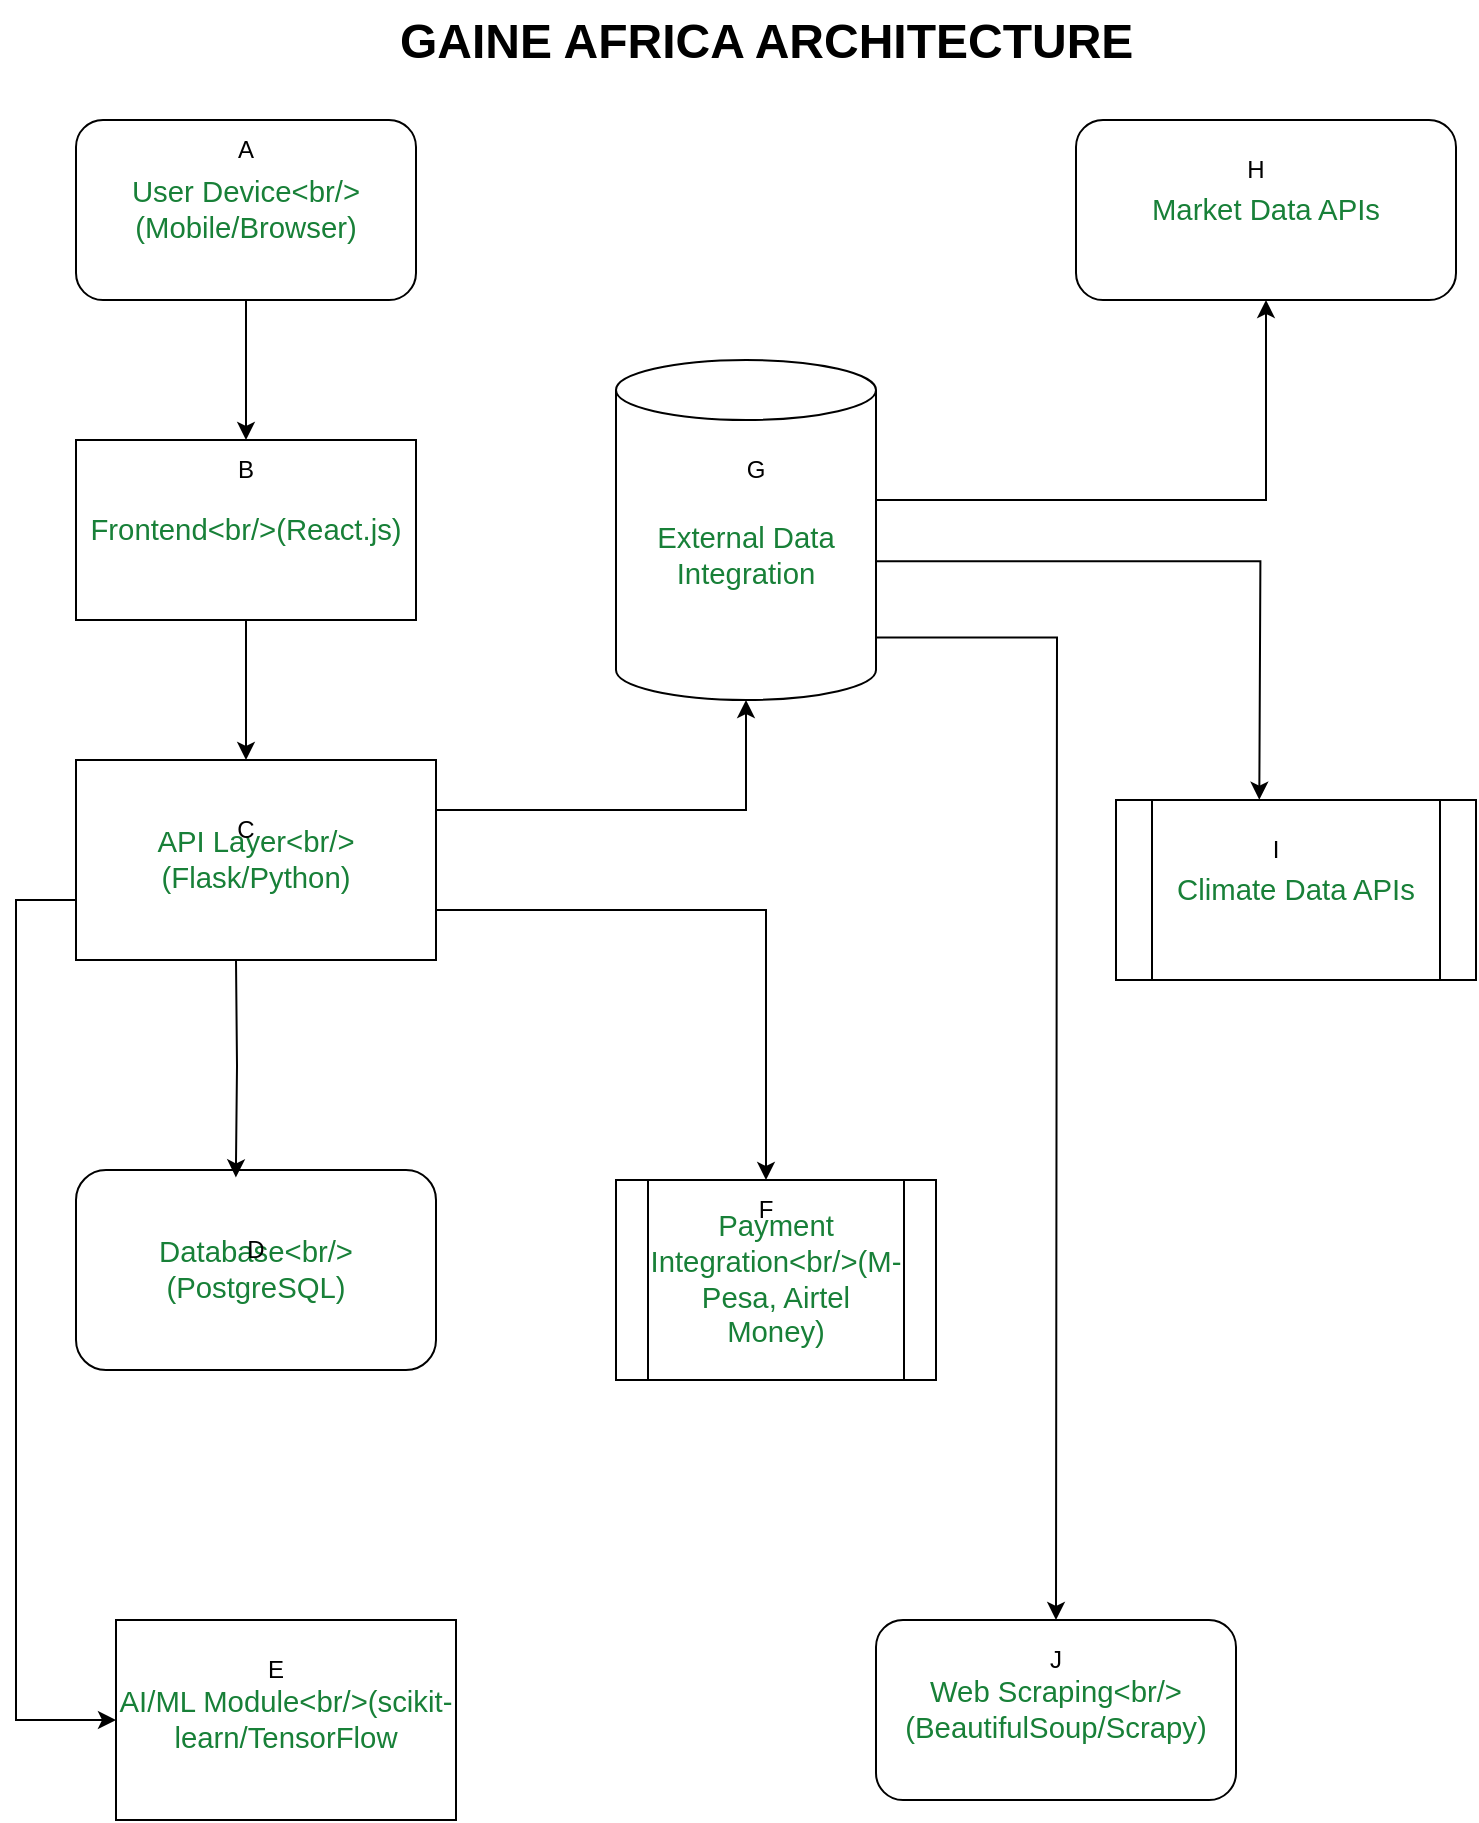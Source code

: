 <mxfile version="25.0.3">
  <diagram name="Page-1" id="EwDSyEZGGgDqbSZuS_xc">
    <mxGraphModel dx="2240" dy="936" grid="1" gridSize="10" guides="1" tooltips="1" connect="1" arrows="1" fold="1" page="1" pageScale="1" pageWidth="827" pageHeight="1169" math="0" shadow="0">
      <root>
        <mxCell id="0" />
        <mxCell id="1" parent="0" />
        <mxCell id="vEpVN9u3sCHCTO4Hcyxu-67" value="" style="edgeStyle=orthogonalEdgeStyle;rounded=0;orthogonalLoop=1;jettySize=auto;html=1;" edge="1" parent="1" source="vEpVN9u3sCHCTO4Hcyxu-1" target="vEpVN9u3sCHCTO4Hcyxu-20">
          <mxGeometry relative="1" as="geometry" />
        </mxCell>
        <mxCell id="vEpVN9u3sCHCTO4Hcyxu-1" value="&lt;span id=&quot;docs-internal-guid-e16b6b70-7fff-cc1a-5da8-0003bd884dc2&quot;&gt;&lt;span style=&quot;font-size: 11pt; font-family: Calibri, sans-serif; color: rgb(24, 128, 56); background-color: transparent; font-variant-numeric: normal; font-variant-east-asian: normal; font-variant-alternates: normal; font-variant-position: normal; font-variant-emoji: normal; vertical-align: baseline; white-space-collapse: preserve;&quot;&gt;User Device&amp;lt;br/&amp;gt;(Mobile/Browser)&lt;/span&gt;&lt;/span&gt;" style="rounded=1;whiteSpace=wrap;html=1;" vertex="1" parent="1">
          <mxGeometry x="70" y="80" width="170" height="90" as="geometry" />
        </mxCell>
        <mxCell id="vEpVN9u3sCHCTO4Hcyxu-63" value="" style="edgeStyle=orthogonalEdgeStyle;rounded=0;orthogonalLoop=1;jettySize=auto;html=1;" edge="1" parent="1" source="vEpVN9u3sCHCTO4Hcyxu-2">
          <mxGeometry relative="1" as="geometry">
            <mxPoint x="155" y="400" as="targetPoint" />
          </mxGeometry>
        </mxCell>
        <mxCell id="vEpVN9u3sCHCTO4Hcyxu-2" value="&lt;span id=&quot;docs-internal-guid-b971a49f-7fff-167c-4c0f-e048c67fde68&quot;&gt;&lt;span style=&quot;font-size: 11pt; font-family: Calibri, sans-serif; color: rgb(24, 128, 56); background-color: transparent; font-variant-numeric: normal; font-variant-east-asian: normal; font-variant-alternates: normal; font-variant-position: normal; font-variant-emoji: normal; vertical-align: baseline; white-space-collapse: preserve;&quot;&gt;Frontend&amp;lt;br/&amp;gt;(React.js)&lt;/span&gt;&lt;/span&gt;" style="rounded=0;whiteSpace=wrap;html=1;" vertex="1" parent="1">
          <mxGeometry x="70" y="240" width="170" height="90" as="geometry" />
        </mxCell>
        <mxCell id="vEpVN9u3sCHCTO4Hcyxu-48" style="edgeStyle=orthogonalEdgeStyle;rounded=0;orthogonalLoop=1;jettySize=auto;html=1;entryX=0.5;entryY=0;entryDx=0;entryDy=0;exitX=1;exitY=0.75;exitDx=0;exitDy=0;" edge="1" parent="1" source="vEpVN9u3sCHCTO4Hcyxu-3" target="vEpVN9u3sCHCTO4Hcyxu-29">
          <mxGeometry relative="1" as="geometry">
            <mxPoint x="260" y="460" as="sourcePoint" />
            <mxPoint x="425" y="600" as="targetPoint" />
          </mxGeometry>
        </mxCell>
        <mxCell id="vEpVN9u3sCHCTO4Hcyxu-50" style="edgeStyle=orthogonalEdgeStyle;rounded=0;orthogonalLoop=1;jettySize=auto;html=1;entryX=0;entryY=0.5;entryDx=0;entryDy=0;" edge="1" parent="1" target="vEpVN9u3sCHCTO4Hcyxu-5">
          <mxGeometry relative="1" as="geometry">
            <mxPoint x="50" y="900" as="targetPoint" />
            <mxPoint x="140" y="470" as="sourcePoint" />
            <Array as="points">
              <mxPoint x="40" y="470" />
              <mxPoint x="40" y="880" />
            </Array>
          </mxGeometry>
        </mxCell>
        <mxCell id="vEpVN9u3sCHCTO4Hcyxu-3" value="&lt;span id=&quot;docs-internal-guid-9e4d9953-7fff-5d1c-88fb-8ec13bdc7b56&quot;&gt;&lt;span style=&quot;font-size: 11pt; font-family: Calibri, sans-serif; color: rgb(24, 128, 56); background-color: transparent; font-variant-numeric: normal; font-variant-east-asian: normal; font-variant-alternates: normal; font-variant-position: normal; font-variant-emoji: normal; vertical-align: baseline; white-space-collapse: preserve;&quot;&gt;API Layer&amp;lt;br/&amp;gt;(Flask/Python)&lt;/span&gt;&lt;/span&gt;" style="rounded=0;whiteSpace=wrap;html=1;" vertex="1" parent="1">
          <mxGeometry x="70" y="400" width="180" height="100" as="geometry" />
        </mxCell>
        <mxCell id="vEpVN9u3sCHCTO4Hcyxu-5" value="&lt;span id=&quot;docs-internal-guid-2a9b1573-7fff-8573-6287-ae7ec5cc5e02&quot;&gt;&lt;span style=&quot;font-size: 11pt; font-family: Calibri, sans-serif; color: rgb(24, 128, 56); background-color: transparent; font-variant-numeric: normal; font-variant-east-asian: normal; font-variant-alternates: normal; font-variant-position: normal; font-variant-emoji: normal; vertical-align: baseline; white-space-collapse: preserve;&quot;&gt;AI/ML Module&amp;lt;br/&amp;gt;(scikit-learn/TensorFlow&lt;/span&gt;&lt;/span&gt;" style="whiteSpace=wrap;html=1;" vertex="1" parent="1">
          <mxGeometry x="90" y="830" width="170" height="100" as="geometry" />
        </mxCell>
        <mxCell id="vEpVN9u3sCHCTO4Hcyxu-7" value="&lt;span id=&quot;docs-internal-guid-4f6e9937-7fff-1ebf-003f-2aaaabd91d9c&quot;&gt;&lt;span style=&quot;font-size: 11pt; font-family: Calibri, sans-serif; color: rgb(24, 128, 56); background-color: transparent; font-variant-numeric: normal; font-variant-east-asian: normal; font-variant-alternates: normal; font-variant-position: normal; font-variant-emoji: normal; vertical-align: baseline; white-space-collapse: preserve;&quot;&gt;Payment Integration&amp;lt;br/&amp;gt;(M-Pesa, Airtel Money)&lt;/span&gt;&lt;/span&gt;" style="shape=process;whiteSpace=wrap;html=1;backgroundOutline=1;" vertex="1" parent="1">
          <mxGeometry x="340" y="610" width="160" height="100" as="geometry" />
        </mxCell>
        <mxCell id="vEpVN9u3sCHCTO4Hcyxu-52" style="edgeStyle=orthogonalEdgeStyle;rounded=0;orthogonalLoop=1;jettySize=auto;html=1;entryX=0.5;entryY=0;entryDx=0;entryDy=0;exitX=1;exitY=0.592;exitDx=0;exitDy=0;exitPerimeter=0;" edge="1" parent="1" source="vEpVN9u3sCHCTO4Hcyxu-8">
          <mxGeometry relative="1" as="geometry">
            <mxPoint x="490.0" y="300.15" as="sourcePoint" />
            <mxPoint x="661.65" y="419.85" as="targetPoint" />
          </mxGeometry>
        </mxCell>
        <mxCell id="vEpVN9u3sCHCTO4Hcyxu-57" style="edgeStyle=orthogonalEdgeStyle;rounded=0;orthogonalLoop=1;jettySize=auto;html=1;exitX=0.97;exitY=0.816;exitDx=0;exitDy=0;exitPerimeter=0;" edge="1" parent="1" source="vEpVN9u3sCHCTO4Hcyxu-8">
          <mxGeometry relative="1" as="geometry">
            <mxPoint x="560" y="830" as="targetPoint" />
          </mxGeometry>
        </mxCell>
        <mxCell id="vEpVN9u3sCHCTO4Hcyxu-8" value="&lt;span id=&quot;docs-internal-guid-d3879204-7fff-b880-84f1-86c410f597cc&quot;&gt;&lt;span style=&quot;font-size: 11pt; font-family: Calibri, sans-serif; color: rgb(24, 128, 56); background-color: transparent; font-variant-numeric: normal; font-variant-east-asian: normal; font-variant-alternates: normal; font-variant-position: normal; font-variant-emoji: normal; vertical-align: baseline; white-space-collapse: preserve;&quot;&gt;External Data Integration&lt;/span&gt;&lt;/span&gt;" style="shape=cylinder3;whiteSpace=wrap;html=1;boundedLbl=1;backgroundOutline=1;size=15;" vertex="1" parent="1">
          <mxGeometry x="340" y="200" width="130" height="170" as="geometry" />
        </mxCell>
        <mxCell id="vEpVN9u3sCHCTO4Hcyxu-9" value="&lt;span id=&quot;docs-internal-guid-7b7b0106-7fff-f15d-7c38-0ff1f2fe3497&quot;&gt;&lt;span style=&quot;font-size: 11pt; font-family: Calibri, sans-serif; color: rgb(24, 128, 56); background-color: transparent; font-variant-numeric: normal; font-variant-east-asian: normal; font-variant-alternates: normal; font-variant-position: normal; font-variant-emoji: normal; vertical-align: baseline; white-space-collapse: preserve;&quot;&gt;Market Data APIs&lt;/span&gt;&lt;/span&gt;" style="rounded=1;whiteSpace=wrap;html=1;" vertex="1" parent="1">
          <mxGeometry x="570" y="80" width="190" height="90" as="geometry" />
        </mxCell>
        <mxCell id="vEpVN9u3sCHCTO4Hcyxu-12" value="&lt;span id=&quot;docs-internal-guid-50485dfa-7fff-dd38-b4c6-4cb77f43c799&quot;&gt;&lt;span style=&quot;font-size: 11pt; font-family: Calibri, sans-serif; color: rgb(24, 128, 56); background-color: transparent; font-variant-numeric: normal; font-variant-east-asian: normal; font-variant-alternates: normal; font-variant-position: normal; font-variant-emoji: normal; vertical-align: baseline; white-space-collapse: preserve;&quot;&gt;Web Scraping&amp;lt;br/&amp;gt;(BeautifulSoup/Scrapy)&lt;/span&gt;&lt;/span&gt;" style="rounded=1;whiteSpace=wrap;html=1;" vertex="1" parent="1">
          <mxGeometry x="470" y="830" width="180" height="90" as="geometry" />
        </mxCell>
        <mxCell id="vEpVN9u3sCHCTO4Hcyxu-13" value="&lt;span id=&quot;docs-internal-guid-af43da58-7fff-4bc5-4d62-8646bd134ea4&quot;&gt;&lt;span style=&quot;font-size: 11pt; font-family: Calibri, sans-serif; color: rgb(24, 128, 56); background-color: transparent; font-variant-numeric: normal; font-variant-east-asian: normal; font-variant-alternates: normal; font-variant-position: normal; font-variant-emoji: normal; vertical-align: baseline; white-space-collapse: preserve;&quot;&gt;Database&amp;lt;br/&amp;gt;(PostgreSQL)&lt;/span&gt;&lt;/span&gt;" style="rounded=1;whiteSpace=wrap;html=1;" vertex="1" parent="1">
          <mxGeometry x="70" y="605" width="180" height="100" as="geometry" />
        </mxCell>
        <mxCell id="vEpVN9u3sCHCTO4Hcyxu-14" value="&lt;span id=&quot;docs-internal-guid-f1dd0ce7-7fff-8b95-8526-686756a7d547&quot;&gt;&lt;span style=&quot;font-size: 11pt; font-family: Calibri, sans-serif; color: rgb(24, 128, 56); background-color: transparent; font-variant-numeric: normal; font-variant-east-asian: normal; font-variant-alternates: normal; font-variant-position: normal; font-variant-emoji: normal; vertical-align: baseline; white-space-collapse: preserve;&quot;&gt;Climate Data APIs&lt;/span&gt;&lt;/span&gt;" style="shape=process;whiteSpace=wrap;html=1;backgroundOutline=1;" vertex="1" parent="1">
          <mxGeometry x="590" y="420" width="180" height="90" as="geometry" />
        </mxCell>
        <mxCell id="vEpVN9u3sCHCTO4Hcyxu-18" value="A" style="text;html=1;align=center;verticalAlign=middle;whiteSpace=wrap;rounded=0;" vertex="1" parent="1">
          <mxGeometry x="125" y="80" width="60" height="30" as="geometry" />
        </mxCell>
        <mxCell id="vEpVN9u3sCHCTO4Hcyxu-51" style="edgeStyle=orthogonalEdgeStyle;rounded=0;orthogonalLoop=1;jettySize=auto;html=1;entryX=0.5;entryY=1;entryDx=0;entryDy=0;exitX=1;exitY=0.412;exitDx=0;exitDy=0;exitPerimeter=0;" edge="1" parent="1" source="vEpVN9u3sCHCTO4Hcyxu-8" target="vEpVN9u3sCHCTO4Hcyxu-9">
          <mxGeometry relative="1" as="geometry">
            <mxPoint x="500" y="255" as="sourcePoint" />
          </mxGeometry>
        </mxCell>
        <mxCell id="vEpVN9u3sCHCTO4Hcyxu-19" value="G" style="text;html=1;align=center;verticalAlign=middle;whiteSpace=wrap;rounded=0;" vertex="1" parent="1">
          <mxGeometry x="380" y="240" width="60" height="30" as="geometry" />
        </mxCell>
        <mxCell id="vEpVN9u3sCHCTO4Hcyxu-20" value="B" style="text;html=1;align=center;verticalAlign=middle;whiteSpace=wrap;rounded=0;" vertex="1" parent="1">
          <mxGeometry x="125" y="240" width="60" height="30" as="geometry" />
        </mxCell>
        <mxCell id="vEpVN9u3sCHCTO4Hcyxu-21" value="C" style="text;html=1;align=center;verticalAlign=middle;whiteSpace=wrap;rounded=0;" vertex="1" parent="1">
          <mxGeometry x="125" y="420" width="60" height="30" as="geometry" />
        </mxCell>
        <mxCell id="vEpVN9u3sCHCTO4Hcyxu-22" value="D" style="text;html=1;align=center;verticalAlign=middle;whiteSpace=wrap;rounded=0;" vertex="1" parent="1">
          <mxGeometry x="130" y="630" width="60" height="30" as="geometry" />
        </mxCell>
        <mxCell id="vEpVN9u3sCHCTO4Hcyxu-23" value="E" style="text;html=1;align=center;verticalAlign=middle;whiteSpace=wrap;rounded=0;" vertex="1" parent="1">
          <mxGeometry x="140" y="840" width="60" height="30" as="geometry" />
        </mxCell>
        <mxCell id="vEpVN9u3sCHCTO4Hcyxu-29" value="F" style="text;html=1;align=center;verticalAlign=middle;whiteSpace=wrap;rounded=0;" vertex="1" parent="1">
          <mxGeometry x="385" y="610" width="60" height="30" as="geometry" />
        </mxCell>
        <mxCell id="vEpVN9u3sCHCTO4Hcyxu-32" value="I" style="text;html=1;align=center;verticalAlign=middle;whiteSpace=wrap;rounded=0;" vertex="1" parent="1">
          <mxGeometry x="640" y="430" width="60" height="30" as="geometry" />
        </mxCell>
        <mxCell id="vEpVN9u3sCHCTO4Hcyxu-33" value="J" style="text;html=1;align=center;verticalAlign=middle;whiteSpace=wrap;rounded=0;" vertex="1" parent="1">
          <mxGeometry x="530" y="835" width="60" height="30" as="geometry" />
        </mxCell>
        <mxCell id="vEpVN9u3sCHCTO4Hcyxu-49" style="edgeStyle=orthogonalEdgeStyle;rounded=0;orthogonalLoop=1;jettySize=auto;html=1;entryX=0.5;entryY=1;entryDx=0;entryDy=0;entryPerimeter=0;exitX=1;exitY=0.25;exitDx=0;exitDy=0;" edge="1" parent="1" source="vEpVN9u3sCHCTO4Hcyxu-3" target="vEpVN9u3sCHCTO4Hcyxu-8">
          <mxGeometry relative="1" as="geometry" />
        </mxCell>
        <mxCell id="vEpVN9u3sCHCTO4Hcyxu-56" value="H" style="text;html=1;align=center;verticalAlign=middle;whiteSpace=wrap;rounded=0;" vertex="1" parent="1">
          <mxGeometry x="630" y="90" width="60" height="30" as="geometry" />
        </mxCell>
        <mxCell id="vEpVN9u3sCHCTO4Hcyxu-64" style="edgeStyle=orthogonalEdgeStyle;rounded=0;orthogonalLoop=1;jettySize=auto;html=1;entryX=0.444;entryY=0.037;entryDx=0;entryDy=0;entryPerimeter=0;" edge="1" parent="1" target="vEpVN9u3sCHCTO4Hcyxu-13">
          <mxGeometry relative="1" as="geometry">
            <mxPoint x="150" y="500" as="sourcePoint" />
          </mxGeometry>
        </mxCell>
        <mxCell id="vEpVN9u3sCHCTO4Hcyxu-70" value="&lt;h1 style=&quot;margin-top: 0px;&quot;&gt;GAINE AFRICA ARCHITECTURE&lt;/h1&gt;" style="text;html=1;whiteSpace=wrap;overflow=hidden;rounded=0;" vertex="1" parent="1">
          <mxGeometry x="230" y="20" width="390" height="50" as="geometry" />
        </mxCell>
      </root>
    </mxGraphModel>
  </diagram>
</mxfile>
